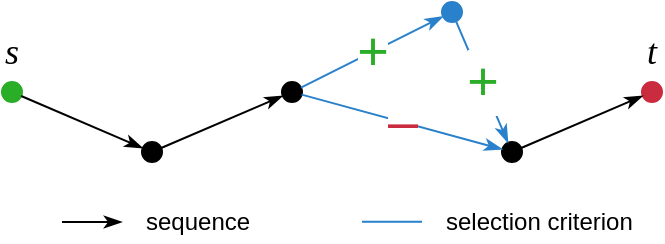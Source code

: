 <mxfile version="22.1.4" type="device">
  <diagram name="Page-1" id="aAgJEENKna_CweKSqzFz">
    <mxGraphModel dx="446" dy="241" grid="1" gridSize="10" guides="1" tooltips="1" connect="1" arrows="1" fold="1" page="1" pageScale="1" pageWidth="1169" pageHeight="827" math="0" shadow="0">
      <root>
        <mxCell id="0" />
        <mxCell id="1" parent="0" />
        <mxCell id="ufd1Icx--xXzhuxLlo66-1" value="" style="ellipse;whiteSpace=wrap;html=1;aspect=fixed;fillColor=#2aad27;strokeColor=#2AAD27;" parent="1" vertex="1">
          <mxGeometry x="40" y="120" width="10" height="10" as="geometry" />
        </mxCell>
        <mxCell id="ufd1Icx--xXzhuxLlo66-2" value="" style="ellipse;whiteSpace=wrap;html=1;aspect=fixed;fillColor=#000000;" parent="1" vertex="1">
          <mxGeometry x="110" y="150" width="10" height="10" as="geometry" />
        </mxCell>
        <mxCell id="ufd1Icx--xXzhuxLlo66-3" value="" style="ellipse;whiteSpace=wrap;html=1;aspect=fixed;strokeColor=#000000;fillColor=#000000;" parent="1" vertex="1">
          <mxGeometry x="180" y="120" width="10" height="10" as="geometry" />
        </mxCell>
        <mxCell id="ufd1Icx--xXzhuxLlo66-4" value="" style="ellipse;whiteSpace=wrap;html=1;aspect=fixed;fillColor=#CB2B3E;strokeColor=#CB2B3E;" parent="1" vertex="1">
          <mxGeometry x="360" y="120" width="10" height="10" as="geometry" />
        </mxCell>
        <mxCell id="ufd1Icx--xXzhuxLlo66-5" value="" style="ellipse;whiteSpace=wrap;html=1;aspect=fixed;strokeColor=#000000;fillColor=#000000;" parent="1" vertex="1">
          <mxGeometry x="290" y="150" width="10" height="10" as="geometry" />
        </mxCell>
        <mxCell id="ufd1Icx--xXzhuxLlo66-6" value="" style="endArrow=classicThin;html=1;rounded=0;endFill=1;" parent="1" source="ufd1Icx--xXzhuxLlo66-1" target="ufd1Icx--xXzhuxLlo66-2" edge="1">
          <mxGeometry width="50" height="50" relative="1" as="geometry">
            <mxPoint x="10" y="170" as="sourcePoint" />
            <mxPoint x="240" y="130" as="targetPoint" />
          </mxGeometry>
        </mxCell>
        <mxCell id="ufd1Icx--xXzhuxLlo66-7" value="" style="endArrow=classicThin;html=1;rounded=0;endFill=1;" parent="1" source="ufd1Icx--xXzhuxLlo66-2" target="ufd1Icx--xXzhuxLlo66-3" edge="1">
          <mxGeometry width="50" height="50" relative="1" as="geometry">
            <mxPoint x="140" y="110" as="sourcePoint" />
            <mxPoint x="130" y="100" as="targetPoint" />
          </mxGeometry>
        </mxCell>
        <mxCell id="ufd1Icx--xXzhuxLlo66-8" value="&lt;font color=&quot;#cb2b3e&quot; style=&quot;font-size: 27px;&quot;&gt;–&lt;/font&gt;" style="endArrow=classicThin;html=1;rounded=0;strokeColor=#2a81cb;endFill=1;fontSize=27;" parent="1" source="ufd1Icx--xXzhuxLlo66-3" target="ufd1Icx--xXzhuxLlo66-5" edge="1">
          <mxGeometry width="50" height="50" relative="1" as="geometry">
            <mxPoint x="190" y="150" as="sourcePoint" />
            <mxPoint x="240" y="160" as="targetPoint" />
          </mxGeometry>
        </mxCell>
        <mxCell id="ufd1Icx--xXzhuxLlo66-9" value="" style="endArrow=classicThin;html=1;rounded=0;endFill=1;" parent="1" source="ufd1Icx--xXzhuxLlo66-5" target="ufd1Icx--xXzhuxLlo66-4" edge="1">
          <mxGeometry width="50" height="50" relative="1" as="geometry">
            <mxPoint x="200" y="160" as="sourcePoint" />
            <mxPoint x="370" y="150" as="targetPoint" />
          </mxGeometry>
        </mxCell>
        <mxCell id="ufd1Icx--xXzhuxLlo66-10" value="" style="ellipse;whiteSpace=wrap;html=1;aspect=fixed;strokeColor=#2A81CB;fillColor=#2a81cb;" parent="1" vertex="1">
          <mxGeometry x="260" y="80" width="10" height="10" as="geometry" />
        </mxCell>
        <mxCell id="ufd1Icx--xXzhuxLlo66-15" value="" style="endArrow=classicThin;html=1;rounded=0;endFill=1;" parent="1" edge="1">
          <mxGeometry width="50" height="50" relative="1" as="geometry">
            <mxPoint x="70" y="190" as="sourcePoint" />
            <mxPoint x="100" y="190" as="targetPoint" />
          </mxGeometry>
        </mxCell>
        <mxCell id="ufd1Icx--xXzhuxLlo66-16" value="sequence" style="text;html=1;strokeColor=none;fillColor=none;align=left;verticalAlign=middle;whiteSpace=wrap;rounded=0;" parent="1" vertex="1">
          <mxGeometry x="110" y="180" width="60" height="20" as="geometry" />
        </mxCell>
        <mxCell id="ufd1Icx--xXzhuxLlo66-19" value="" style="endArrow=none;html=1;rounded=0;strokeColor=#2a81cb;" parent="1" edge="1">
          <mxGeometry width="50" height="50" relative="1" as="geometry">
            <mxPoint x="220" y="189.86" as="sourcePoint" />
            <mxPoint x="250" y="189.86" as="targetPoint" />
          </mxGeometry>
        </mxCell>
        <mxCell id="ufd1Icx--xXzhuxLlo66-20" value="selection criterion" style="text;html=1;strokeColor=none;fillColor=none;align=left;verticalAlign=middle;whiteSpace=wrap;rounded=0;" parent="1" vertex="1">
          <mxGeometry x="260" y="180" width="110" height="20" as="geometry" />
        </mxCell>
        <mxCell id="ufd1Icx--xXzhuxLlo66-23" value="+" style="endArrow=classicThin;html=1;rounded=0;strokeColor=#2a81cb;endFill=1;fontSize=27;fontColor=#2AAD27;" parent="1" source="ufd1Icx--xXzhuxLlo66-3" target="ufd1Icx--xXzhuxLlo66-10" edge="1">
          <mxGeometry width="50" height="50" relative="1" as="geometry">
            <mxPoint x="200" y="137" as="sourcePoint" />
            <mxPoint x="270" y="100" as="targetPoint" />
          </mxGeometry>
        </mxCell>
        <mxCell id="yUesBog3So3UWZzkB3Kt-1" value="+" style="endArrow=classicThin;html=1;rounded=0;strokeColor=#2a81cb;endFill=1;fontSize=27;fontColor=#2AAD27;" parent="1" source="ufd1Icx--xXzhuxLlo66-10" target="ufd1Icx--xXzhuxLlo66-5" edge="1">
          <mxGeometry width="50" height="50" relative="1" as="geometry">
            <mxPoint x="310" y="90" as="sourcePoint" />
            <mxPoint x="392" y="54" as="targetPoint" />
          </mxGeometry>
        </mxCell>
        <mxCell id="BcMQLIjTwVLWgY0stmMi-1" value="s" style="text;html=1;strokeColor=none;fillColor=none;align=center;verticalAlign=middle;whiteSpace=wrap;rounded=0;fontFamily=Times New Roman;fontSize=18;fontStyle=2" vertex="1" parent="1">
          <mxGeometry x="40" y="90" width="10" height="30" as="geometry" />
        </mxCell>
        <mxCell id="BcMQLIjTwVLWgY0stmMi-2" value="t" style="text;html=1;strokeColor=none;fillColor=none;align=center;verticalAlign=middle;whiteSpace=wrap;rounded=0;fontFamily=Times New Roman;fontSize=18;fontStyle=2" vertex="1" parent="1">
          <mxGeometry x="360" y="90" width="10" height="30" as="geometry" />
        </mxCell>
      </root>
    </mxGraphModel>
  </diagram>
</mxfile>
